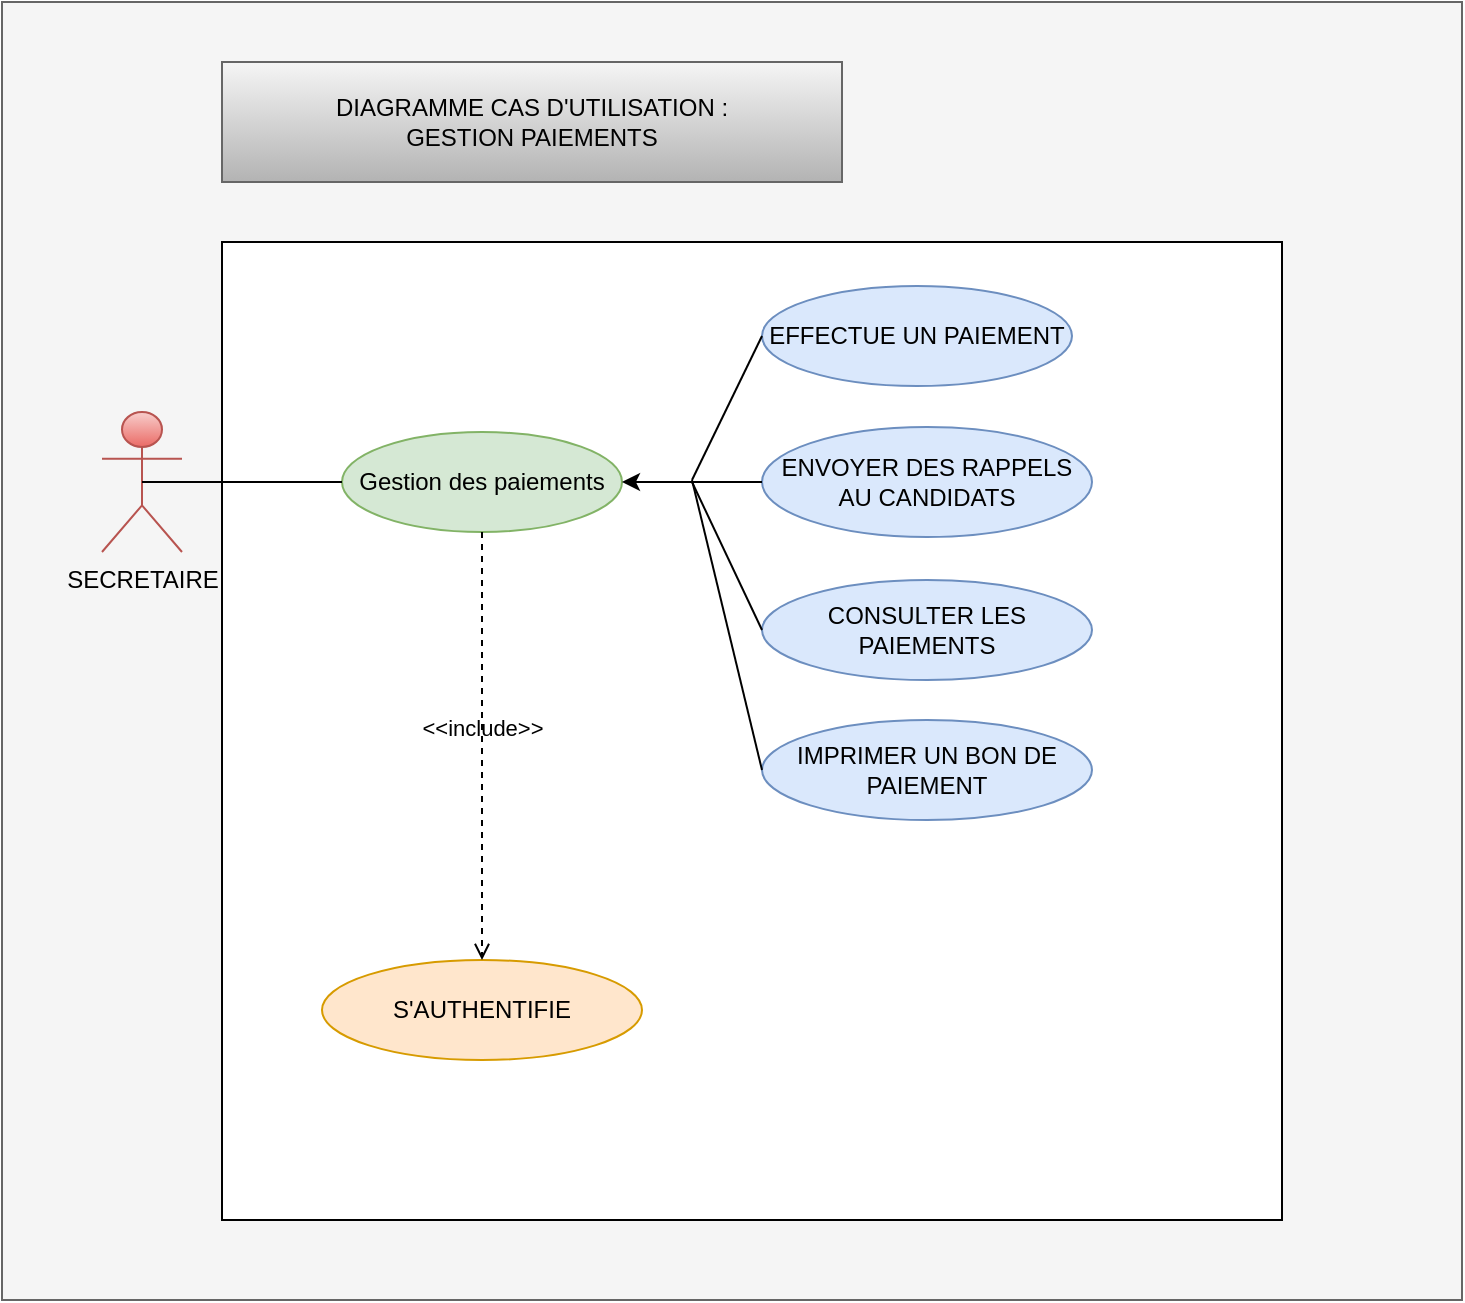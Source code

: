 <mxfile>
    <diagram id="YFVskjbZgupJMEUqkcqs" name="Page-1">
        <mxGraphModel dx="2107" dy="2129" grid="1" gridSize="10" guides="1" tooltips="1" connect="1" arrows="1" fold="1" page="1" pageScale="1" pageWidth="827" pageHeight="1169" math="0" shadow="0">
            <root>
                <mxCell id="0"/>
                <mxCell id="1" parent="0"/>
                <mxCell id="2" value="" style="rounded=0;whiteSpace=wrap;html=1;fillColor=#f5f5f5;fontColor=#333333;strokeColor=#666666;" vertex="1" parent="1">
                    <mxGeometry x="-785" y="-1169" width="730" height="649" as="geometry"/>
                </mxCell>
                <mxCell id="3" value="" style="rounded=0;whiteSpace=wrap;html=1;" vertex="1" parent="1">
                    <mxGeometry x="-675" y="-1049" width="530" height="489" as="geometry"/>
                </mxCell>
                <mxCell id="4" value="SECRETAIRE" style="shape=umlActor;verticalLabelPosition=bottom;verticalAlign=top;html=1;fillColor=#f8cecc;gradientColor=#ea6b66;strokeColor=#b85450;" vertex="1" parent="1">
                    <mxGeometry x="-735" y="-964" width="40" height="70" as="geometry"/>
                </mxCell>
                <mxCell id="5" value="Gestion des paiements" style="ellipse;whiteSpace=wrap;html=1;fillColor=#d5e8d4;strokeColor=#82b366;" vertex="1" parent="1">
                    <mxGeometry x="-615" y="-954" width="140" height="50" as="geometry"/>
                </mxCell>
                <mxCell id="6" value="EFFECTUE UN PAIEMENT" style="ellipse;whiteSpace=wrap;html=1;fillColor=#dae8fc;strokeColor=#6c8ebf;" vertex="1" parent="1">
                    <mxGeometry x="-405" y="-1027" width="155" height="50" as="geometry"/>
                </mxCell>
                <mxCell id="7" value="CONSULTER LES PAIEMENTS" style="ellipse;whiteSpace=wrap;html=1;fillColor=#dae8fc;strokeColor=#6c8ebf;" vertex="1" parent="1">
                    <mxGeometry x="-405" y="-880" width="165" height="50" as="geometry"/>
                </mxCell>
                <mxCell id="8" value="ENVOYER DES RAPPELS AU CANDIDATS" style="ellipse;whiteSpace=wrap;html=1;fillColor=#dae8fc;strokeColor=#6c8ebf;" vertex="1" parent="1">
                    <mxGeometry x="-405" y="-956.5" width="165" height="55" as="geometry"/>
                </mxCell>
                <mxCell id="9" value="" style="endArrow=classic;html=1;entryX=1;entryY=0.5;entryDx=0;entryDy=0;exitX=0;exitY=0.5;exitDx=0;exitDy=0;" edge="1" parent="1" source="8" target="5">
                    <mxGeometry width="50" height="50" relative="1" as="geometry">
                        <mxPoint x="-535" y="-839" as="sourcePoint"/>
                        <mxPoint x="-485" y="-889" as="targetPoint"/>
                    </mxGeometry>
                </mxCell>
                <mxCell id="10" value="" style="endArrow=none;html=1;entryX=0;entryY=0.5;entryDx=0;entryDy=0;" edge="1" parent="1" target="6">
                    <mxGeometry width="50" height="50" relative="1" as="geometry">
                        <mxPoint x="-440" y="-930" as="sourcePoint"/>
                        <mxPoint x="-435" y="-1009" as="targetPoint"/>
                    </mxGeometry>
                </mxCell>
                <mxCell id="11" value="" style="endArrow=none;html=1;exitX=0;exitY=0.5;exitDx=0;exitDy=0;" edge="1" parent="1" source="7">
                    <mxGeometry width="50" height="50" relative="1" as="geometry">
                        <mxPoint x="-385" y="-919" as="sourcePoint"/>
                        <mxPoint x="-440" y="-929" as="targetPoint"/>
                    </mxGeometry>
                </mxCell>
                <mxCell id="12" value="" style="endArrow=none;html=1;exitX=0.5;exitY=0.5;exitDx=0;exitDy=0;exitPerimeter=0;entryX=0;entryY=0.5;entryDx=0;entryDy=0;" edge="1" parent="1" source="4" target="5">
                    <mxGeometry width="50" height="50" relative="1" as="geometry">
                        <mxPoint x="-535" y="-799" as="sourcePoint"/>
                        <mxPoint x="-485" y="-849" as="targetPoint"/>
                    </mxGeometry>
                </mxCell>
                <mxCell id="13" value="S'AUTHENTIFIE" style="ellipse;whiteSpace=wrap;html=1;fillColor=#ffe6cc;strokeColor=#d79b00;" vertex="1" parent="1">
                    <mxGeometry x="-625" y="-690" width="160" height="50" as="geometry"/>
                </mxCell>
                <mxCell id="14" value="&amp;lt;&amp;lt;include&amp;gt;&amp;gt;" style="html=1;verticalAlign=bottom;labelBackgroundColor=none;endArrow=open;endFill=0;dashed=1;exitX=0.5;exitY=1;exitDx=0;exitDy=0;entryX=0.5;entryY=0;entryDx=0;entryDy=0;" edge="1" parent="1" source="5" target="13">
                    <mxGeometry width="160" relative="1" as="geometry">
                        <mxPoint x="-595" y="-849" as="sourcePoint"/>
                        <mxPoint x="-435" y="-849" as="targetPoint"/>
                    </mxGeometry>
                </mxCell>
                <mxCell id="19" value="DIAGRAMME CAS D'UTILISATION :&lt;br&gt;GESTION PAIEMENTS" style="rounded=0;whiteSpace=wrap;html=1;fillColor=#f5f5f5;gradientColor=#b3b3b3;strokeColor=#666666;" vertex="1" parent="1">
                    <mxGeometry x="-675" y="-1139" width="310" height="60" as="geometry"/>
                </mxCell>
                <mxCell id="20" value="IMPRIMER UN BON DE PAIEMENT" style="ellipse;whiteSpace=wrap;html=1;fillColor=#dae8fc;strokeColor=#6c8ebf;" vertex="1" parent="1">
                    <mxGeometry x="-405" y="-810" width="165" height="50" as="geometry"/>
                </mxCell>
                <mxCell id="21" value="" style="endArrow=none;html=1;entryX=0;entryY=0.5;entryDx=0;entryDy=0;" edge="1" parent="1" target="20">
                    <mxGeometry width="50" height="50" relative="1" as="geometry">
                        <mxPoint x="-440" y="-930" as="sourcePoint"/>
                        <mxPoint x="-470" y="-610" as="targetPoint"/>
                    </mxGeometry>
                </mxCell>
            </root>
        </mxGraphModel>
    </diagram>
</mxfile>